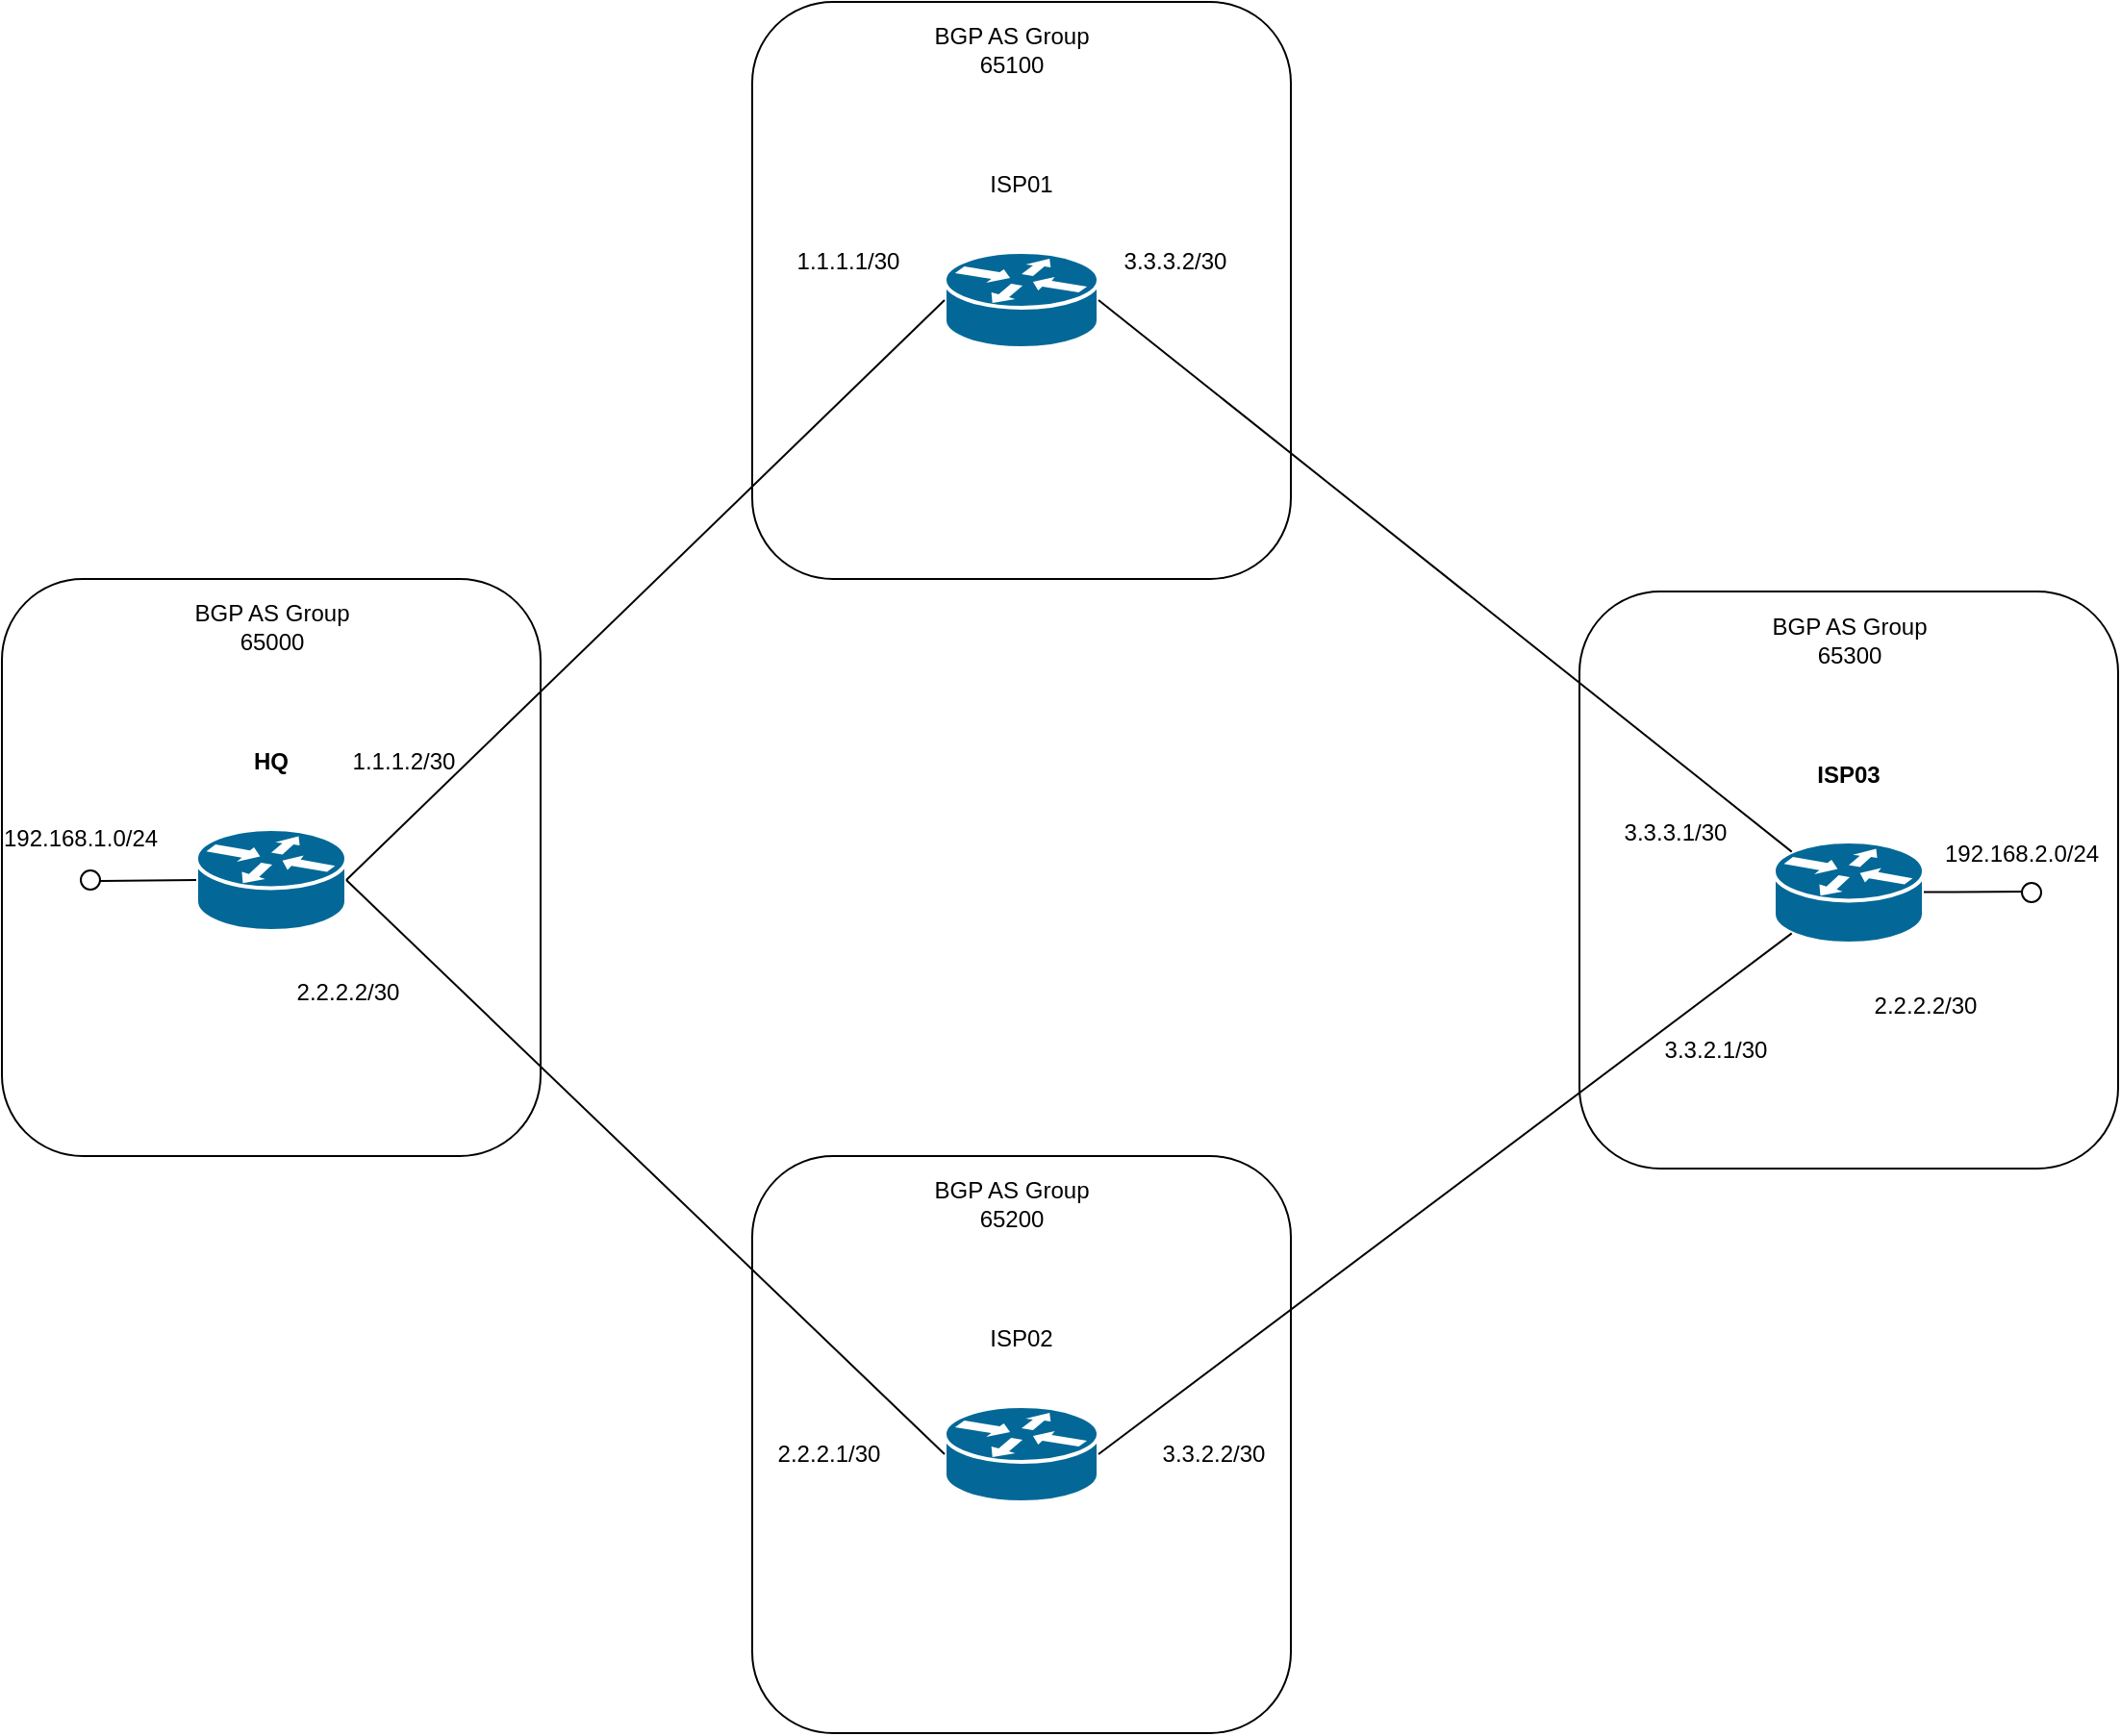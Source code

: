 <mxfile version="26.0.13">
  <diagram name="Page-1" id="qEPpOTGTCNY5_p1U7Fa_">
    <mxGraphModel dx="1434" dy="746" grid="1" gridSize="10" guides="1" tooltips="1" connect="1" arrows="1" fold="1" page="1" pageScale="1" pageWidth="850" pageHeight="1100" math="0" shadow="0">
      <root>
        <mxCell id="0" />
        <mxCell id="1" parent="0" />
        <mxCell id="QOCwkZVWmm1gbLnobCOZ-17" value="" style="rounded=1;whiteSpace=wrap;html=1;" parent="1" vertex="1">
          <mxGeometry x="470" y="150" width="280" height="300" as="geometry" />
        </mxCell>
        <mxCell id="QOCwkZVWmm1gbLnobCOZ-15" value="" style="rounded=1;whiteSpace=wrap;html=1;" parent="1" vertex="1">
          <mxGeometry x="80" y="450" width="280" height="300" as="geometry" />
        </mxCell>
        <mxCell id="QOCwkZVWmm1gbLnobCOZ-1" value="" style="shape=mxgraph.cisco.routers.router;sketch=0;html=1;pointerEvents=1;dashed=0;fillColor=#036897;strokeColor=#ffffff;strokeWidth=2;verticalLabelPosition=bottom;verticalAlign=top;align=center;outlineConnect=0;" parent="1" vertex="1">
          <mxGeometry x="181" y="580" width="78" height="53" as="geometry" />
        </mxCell>
        <mxCell id="QOCwkZVWmm1gbLnobCOZ-2" value="" style="shape=mxgraph.cisco.routers.router;sketch=0;html=1;pointerEvents=1;dashed=0;fillColor=#036897;strokeColor=#ffffff;strokeWidth=2;verticalLabelPosition=bottom;verticalAlign=top;align=center;outlineConnect=0;" parent="1" vertex="1">
          <mxGeometry x="570" y="280" width="80" height="50" as="geometry" />
        </mxCell>
        <mxCell id="QOCwkZVWmm1gbLnobCOZ-3" value="" style="endArrow=none;html=1;rounded=0;exitX=1;exitY=0.5;exitDx=0;exitDy=0;exitPerimeter=0;entryX=0;entryY=0.5;entryDx=0;entryDy=0;entryPerimeter=0;" parent="1" source="QOCwkZVWmm1gbLnobCOZ-1" target="QOCwkZVWmm1gbLnobCOZ-2" edge="1">
          <mxGeometry width="50" height="50" relative="1" as="geometry">
            <mxPoint x="400" y="410" as="sourcePoint" />
            <mxPoint x="450" y="360" as="targetPoint" />
          </mxGeometry>
        </mxCell>
        <mxCell id="QOCwkZVWmm1gbLnobCOZ-4" value="" style="endArrow=none;html=1;rounded=0;entryX=0;entryY=0.5;entryDx=0;entryDy=0;entryPerimeter=0;" parent="1" target="QOCwkZVWmm1gbLnobCOZ-1" edge="1">
          <mxGeometry width="50" height="50" relative="1" as="geometry">
            <mxPoint x="131" y="607" as="sourcePoint" />
            <mxPoint x="391" y="660" as="targetPoint" />
          </mxGeometry>
        </mxCell>
        <mxCell id="QOCwkZVWmm1gbLnobCOZ-5" value="HQ" style="text;html=1;align=center;verticalAlign=middle;whiteSpace=wrap;rounded=0;fontStyle=1" parent="1" vertex="1">
          <mxGeometry x="190" y="530" width="60" height="30" as="geometry" />
        </mxCell>
        <mxCell id="QOCwkZVWmm1gbLnobCOZ-6" value="ISP01" style="text;html=1;align=center;verticalAlign=middle;whiteSpace=wrap;rounded=0;" parent="1" vertex="1">
          <mxGeometry x="580" y="230" width="60" height="30" as="geometry" />
        </mxCell>
        <mxCell id="QOCwkZVWmm1gbLnobCOZ-7" value="192.168.1.0/24" style="text;html=1;align=center;verticalAlign=middle;whiteSpace=wrap;rounded=0;" parent="1" vertex="1">
          <mxGeometry x="81" y="570" width="80" height="30" as="geometry" />
        </mxCell>
        <mxCell id="QOCwkZVWmm1gbLnobCOZ-8" value="" style="ellipse;whiteSpace=wrap;html=1;aspect=fixed;" parent="1" vertex="1">
          <mxGeometry x="121" y="601.5" width="10" height="10" as="geometry" />
        </mxCell>
        <mxCell id="QOCwkZVWmm1gbLnobCOZ-9" value="1.1.1.2/30" style="text;html=1;align=center;verticalAlign=middle;whiteSpace=wrap;rounded=0;" parent="1" vertex="1">
          <mxGeometry x="259" y="530" width="60" height="30" as="geometry" />
        </mxCell>
        <mxCell id="QOCwkZVWmm1gbLnobCOZ-10" value="1.1.1.1/30" style="text;html=1;align=center;verticalAlign=middle;whiteSpace=wrap;rounded=0;" parent="1" vertex="1">
          <mxGeometry x="490" y="270" width="60" height="30" as="geometry" />
        </mxCell>
        <mxCell id="QOCwkZVWmm1gbLnobCOZ-16" value="BGP AS Group 65000" style="text;html=1;align=center;verticalAlign=middle;whiteSpace=wrap;rounded=0;" parent="1" vertex="1">
          <mxGeometry x="164.5" y="460" width="111" height="30" as="geometry" />
        </mxCell>
        <mxCell id="QOCwkZVWmm1gbLnobCOZ-18" value="BGP AS Group&lt;div&gt;65100&lt;/div&gt;" style="text;html=1;align=center;verticalAlign=middle;whiteSpace=wrap;rounded=0;" parent="1" vertex="1">
          <mxGeometry x="560" y="160" width="90" height="30" as="geometry" />
        </mxCell>
        <mxCell id="eMSyhN8ogLp02Z22tpgn-1" value="" style="rounded=1;whiteSpace=wrap;html=1;" parent="1" vertex="1">
          <mxGeometry x="470" y="750" width="280" height="300" as="geometry" />
        </mxCell>
        <mxCell id="eMSyhN8ogLp02Z22tpgn-2" value="" style="shape=mxgraph.cisco.routers.router;sketch=0;html=1;pointerEvents=1;dashed=0;fillColor=#036897;strokeColor=#ffffff;strokeWidth=2;verticalLabelPosition=bottom;verticalAlign=top;align=center;outlineConnect=0;" parent="1" vertex="1">
          <mxGeometry x="570" y="880" width="80" height="50" as="geometry" />
        </mxCell>
        <mxCell id="eMSyhN8ogLp02Z22tpgn-3" value="ISP02" style="text;html=1;align=center;verticalAlign=middle;whiteSpace=wrap;rounded=0;" parent="1" vertex="1">
          <mxGeometry x="580" y="830" width="60" height="30" as="geometry" />
        </mxCell>
        <mxCell id="eMSyhN8ogLp02Z22tpgn-4" value="2.2.2.1/30" style="text;html=1;align=center;verticalAlign=middle;whiteSpace=wrap;rounded=0;" parent="1" vertex="1">
          <mxGeometry x="480" y="890" width="60" height="30" as="geometry" />
        </mxCell>
        <mxCell id="eMSyhN8ogLp02Z22tpgn-8" value="BGP AS Group&lt;div&gt;65200&lt;/div&gt;" style="text;html=1;align=center;verticalAlign=middle;whiteSpace=wrap;rounded=0;" parent="1" vertex="1">
          <mxGeometry x="560" y="760" width="90" height="30" as="geometry" />
        </mxCell>
        <mxCell id="eMSyhN8ogLp02Z22tpgn-9" value="" style="endArrow=none;html=1;rounded=0;entryX=1;entryY=0.5;entryDx=0;entryDy=0;entryPerimeter=0;exitX=0;exitY=0.5;exitDx=0;exitDy=0;exitPerimeter=0;" parent="1" source="eMSyhN8ogLp02Z22tpgn-2" target="QOCwkZVWmm1gbLnobCOZ-1" edge="1">
          <mxGeometry width="50" height="50" relative="1" as="geometry">
            <mxPoint x="400" y="610" as="sourcePoint" />
            <mxPoint x="450" y="560" as="targetPoint" />
          </mxGeometry>
        </mxCell>
        <mxCell id="eMSyhN8ogLp02Z22tpgn-10" value="2.2.2.2/30" style="text;html=1;align=center;verticalAlign=middle;whiteSpace=wrap;rounded=0;" parent="1" vertex="1">
          <mxGeometry x="230" y="650" width="60" height="30" as="geometry" />
        </mxCell>
        <mxCell id="ggdpZYfElTCC1WEsg3KB-2" value="" style="rounded=1;whiteSpace=wrap;html=1;" vertex="1" parent="1">
          <mxGeometry x="900" y="456.5" width="280" height="300" as="geometry" />
        </mxCell>
        <mxCell id="ggdpZYfElTCC1WEsg3KB-3" value="" style="shape=mxgraph.cisco.routers.router;sketch=0;html=1;pointerEvents=1;dashed=0;fillColor=#036897;strokeColor=#ffffff;strokeWidth=2;verticalLabelPosition=bottom;verticalAlign=top;align=center;outlineConnect=0;" vertex="1" parent="1">
          <mxGeometry x="1001" y="586.5" width="78" height="53" as="geometry" />
        </mxCell>
        <mxCell id="ggdpZYfElTCC1WEsg3KB-4" value="" style="endArrow=none;html=1;rounded=0;entryX=0;entryY=0.5;entryDx=0;entryDy=0;entryPerimeter=0;" edge="1" parent="1" source="ggdpZYfElTCC1WEsg3KB-3">
          <mxGeometry width="50" height="50" relative="1" as="geometry">
            <mxPoint x="1084" y="613" as="sourcePoint" />
            <mxPoint x="1134" y="612.5" as="targetPoint" />
          </mxGeometry>
        </mxCell>
        <mxCell id="ggdpZYfElTCC1WEsg3KB-5" value="ISP03" style="text;html=1;align=center;verticalAlign=middle;whiteSpace=wrap;rounded=0;fontStyle=1" vertex="1" parent="1">
          <mxGeometry x="1010" y="536.5" width="60" height="30" as="geometry" />
        </mxCell>
        <mxCell id="ggdpZYfElTCC1WEsg3KB-6" value="192.168.2.0/24" style="text;html=1;align=center;verticalAlign=middle;whiteSpace=wrap;rounded=0;" vertex="1" parent="1">
          <mxGeometry x="1090" y="578" width="80" height="30" as="geometry" />
        </mxCell>
        <mxCell id="ggdpZYfElTCC1WEsg3KB-7" value="" style="ellipse;whiteSpace=wrap;html=1;aspect=fixed;" vertex="1" parent="1">
          <mxGeometry x="1130" y="608" width="10" height="10" as="geometry" />
        </mxCell>
        <mxCell id="ggdpZYfElTCC1WEsg3KB-8" value="3.3.3.1/30" style="text;html=1;align=center;verticalAlign=middle;whiteSpace=wrap;rounded=0;" vertex="1" parent="1">
          <mxGeometry x="920" y="566.5" width="60" height="30" as="geometry" />
        </mxCell>
        <mxCell id="ggdpZYfElTCC1WEsg3KB-9" value="BGP AS Group 65300" style="text;html=1;align=center;verticalAlign=middle;whiteSpace=wrap;rounded=0;" vertex="1" parent="1">
          <mxGeometry x="984.5" y="466.5" width="111" height="30" as="geometry" />
        </mxCell>
        <mxCell id="ggdpZYfElTCC1WEsg3KB-10" value="2.2.2.2/30" style="text;html=1;align=center;verticalAlign=middle;whiteSpace=wrap;rounded=0;" vertex="1" parent="1">
          <mxGeometry x="1050" y="656.5" width="60" height="30" as="geometry" />
        </mxCell>
        <mxCell id="ggdpZYfElTCC1WEsg3KB-11" value="" style="endArrow=none;html=1;rounded=0;entryX=1;entryY=0.5;entryDx=0;entryDy=0;entryPerimeter=0;exitX=0.12;exitY=0.1;exitDx=0;exitDy=0;exitPerimeter=0;" edge="1" parent="1" source="ggdpZYfElTCC1WEsg3KB-3" target="QOCwkZVWmm1gbLnobCOZ-2">
          <mxGeometry width="50" height="50" relative="1" as="geometry">
            <mxPoint x="740" y="610" as="sourcePoint" />
            <mxPoint x="790" y="560" as="targetPoint" />
          </mxGeometry>
        </mxCell>
        <mxCell id="ggdpZYfElTCC1WEsg3KB-12" value="" style="endArrow=none;html=1;rounded=0;entryX=0.12;entryY=0.9;entryDx=0;entryDy=0;entryPerimeter=0;exitX=1;exitY=0.5;exitDx=0;exitDy=0;exitPerimeter=0;" edge="1" parent="1" source="eMSyhN8ogLp02Z22tpgn-2" target="ggdpZYfElTCC1WEsg3KB-3">
          <mxGeometry width="50" height="50" relative="1" as="geometry">
            <mxPoint x="740" y="810" as="sourcePoint" />
            <mxPoint x="790" y="760" as="targetPoint" />
          </mxGeometry>
        </mxCell>
        <mxCell id="ggdpZYfElTCC1WEsg3KB-13" value="3.3.2.2/30" style="text;html=1;align=center;verticalAlign=middle;whiteSpace=wrap;rounded=0;" vertex="1" parent="1">
          <mxGeometry x="680" y="890" width="60" height="30" as="geometry" />
        </mxCell>
        <mxCell id="ggdpZYfElTCC1WEsg3KB-14" value="3.3.2.1/30" style="text;html=1;align=center;verticalAlign=middle;whiteSpace=wrap;rounded=0;" vertex="1" parent="1">
          <mxGeometry x="941" y="680" width="60" height="30" as="geometry" />
        </mxCell>
        <mxCell id="ggdpZYfElTCC1WEsg3KB-15" value="3.3.3.2/30" style="text;html=1;align=center;verticalAlign=middle;whiteSpace=wrap;rounded=0;" vertex="1" parent="1">
          <mxGeometry x="660" y="270" width="60" height="30" as="geometry" />
        </mxCell>
      </root>
    </mxGraphModel>
  </diagram>
</mxfile>
